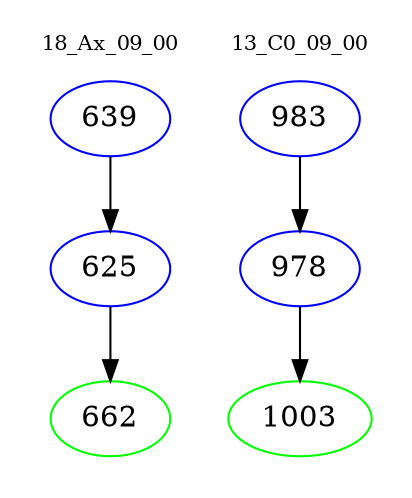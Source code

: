 digraph{
subgraph cluster_0 {
color = white
label = "18_Ax_09_00";
fontsize=10;
T0_639 [label="639", color="blue"]
T0_639 -> T0_625 [color="black"]
T0_625 [label="625", color="blue"]
T0_625 -> T0_662 [color="black"]
T0_662 [label="662", color="green"]
}
subgraph cluster_1 {
color = white
label = "13_C0_09_00";
fontsize=10;
T1_983 [label="983", color="blue"]
T1_983 -> T1_978 [color="black"]
T1_978 [label="978", color="blue"]
T1_978 -> T1_1003 [color="black"]
T1_1003 [label="1003", color="green"]
}
}
